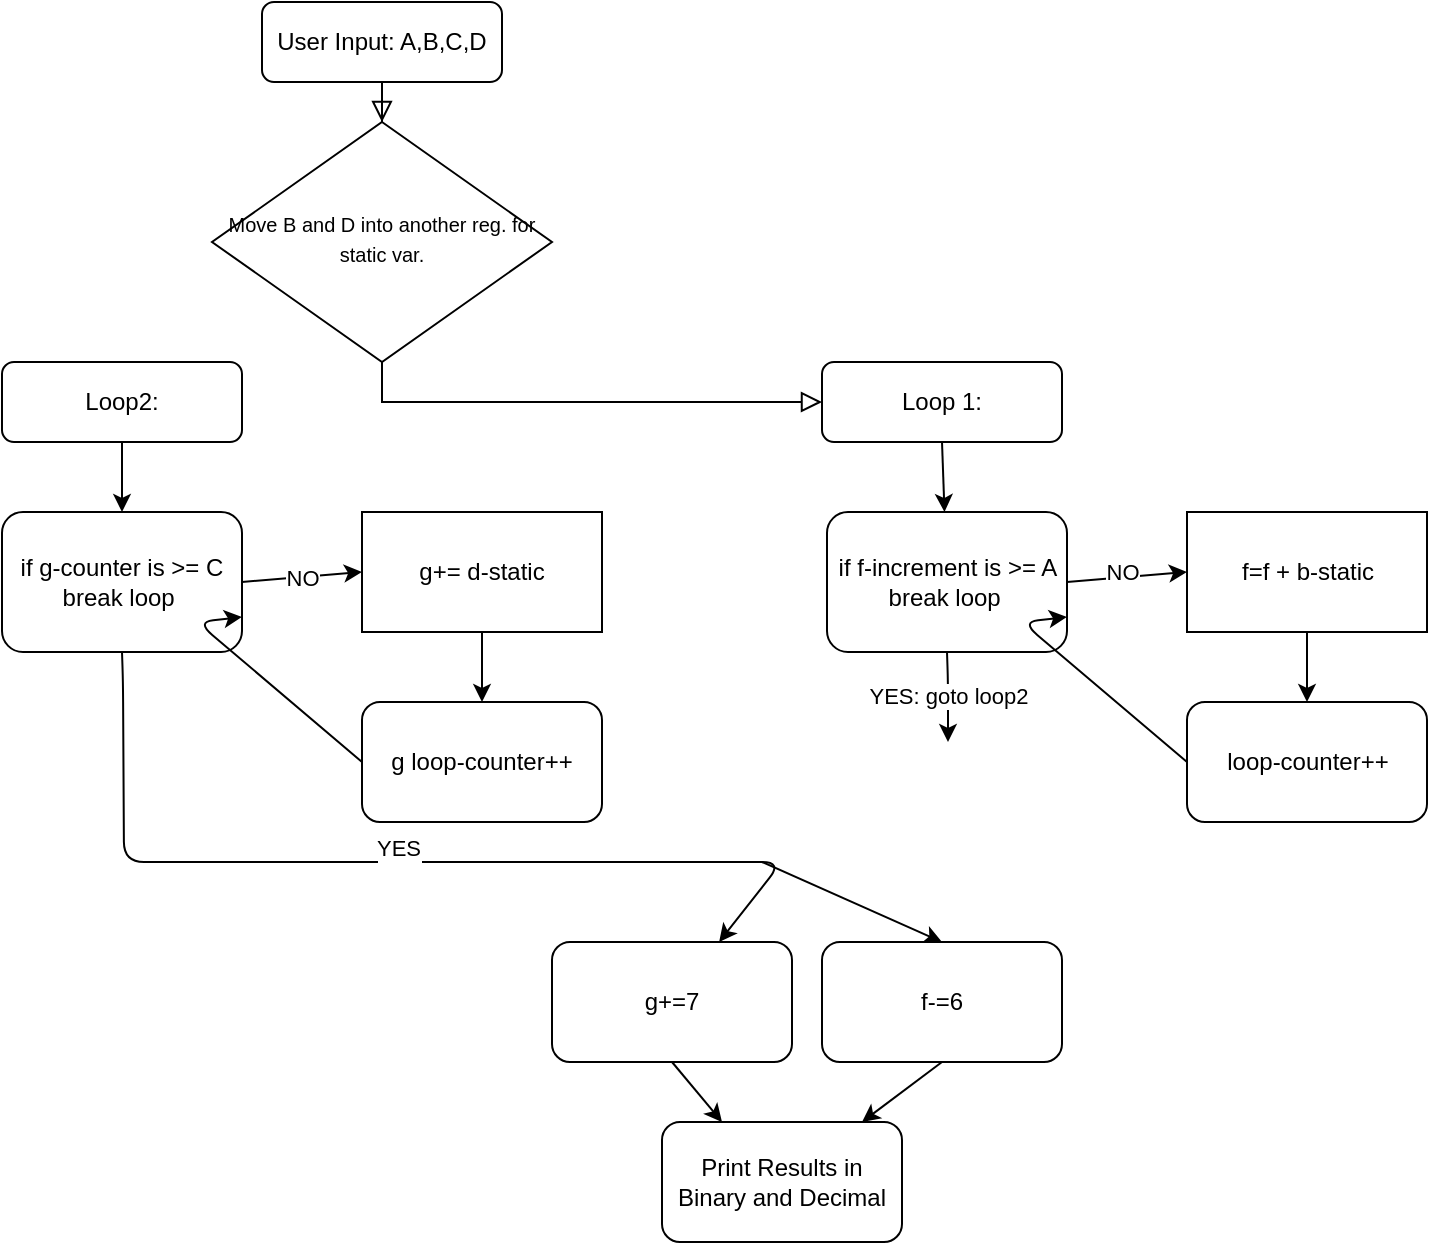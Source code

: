<mxfile version="12.6.6" type="github"><diagram id="C5RBs43oDa-KdzZeNtuy" name="Page-1"><mxGraphModel dx="852" dy="295" grid="1" gridSize="10" guides="1" tooltips="1" connect="1" arrows="1" fold="1" page="1" pageScale="1" pageWidth="827" pageHeight="1169" math="0" shadow="0"><root><mxCell id="WIyWlLk6GJQsqaUBKTNV-0"/><mxCell id="WIyWlLk6GJQsqaUBKTNV-1" parent="WIyWlLk6GJQsqaUBKTNV-0"/><mxCell id="WIyWlLk6GJQsqaUBKTNV-2" value="" style="rounded=0;html=1;jettySize=auto;orthogonalLoop=1;fontSize=11;endArrow=block;endFill=0;endSize=8;strokeWidth=1;shadow=0;labelBackgroundColor=none;edgeStyle=orthogonalEdgeStyle;" parent="WIyWlLk6GJQsqaUBKTNV-1" source="WIyWlLk6GJQsqaUBKTNV-3" target="WIyWlLk6GJQsqaUBKTNV-6" edge="1"><mxGeometry relative="1" as="geometry"/></mxCell><mxCell id="WIyWlLk6GJQsqaUBKTNV-3" value="User Input: A,B,C,D" style="rounded=1;whiteSpace=wrap;html=1;fontSize=12;glass=0;strokeWidth=1;shadow=0;" parent="WIyWlLk6GJQsqaUBKTNV-1" vertex="1"><mxGeometry x="160" y="80" width="120" height="40" as="geometry"/></mxCell><mxCell id="WIyWlLk6GJQsqaUBKTNV-5" value="" style="edgeStyle=orthogonalEdgeStyle;rounded=0;html=1;jettySize=auto;orthogonalLoop=1;fontSize=11;endArrow=block;endFill=0;endSize=8;strokeWidth=1;shadow=0;labelBackgroundColor=none;exitX=0.5;exitY=1;exitDx=0;exitDy=0;" parent="WIyWlLk6GJQsqaUBKTNV-1" source="WIyWlLk6GJQsqaUBKTNV-6" target="WIyWlLk6GJQsqaUBKTNV-7" edge="1"><mxGeometry y="10" relative="1" as="geometry"><mxPoint as="offset"/><mxPoint x="42.5" y="330" as="sourcePoint"/><Array as="points"><mxPoint x="220" y="280"/><mxPoint x="300" y="280"/></Array></mxGeometry></mxCell><mxCell id="WIyWlLk6GJQsqaUBKTNV-6" value="&lt;font style=&quot;font-size: 10px&quot;&gt;Move B and D into another reg. for static var.&lt;/font&gt;" style="rhombus;whiteSpace=wrap;html=1;shadow=0;fontFamily=Helvetica;fontSize=12;align=center;strokeWidth=1;spacing=6;spacingTop=-4;" parent="WIyWlLk6GJQsqaUBKTNV-1" vertex="1"><mxGeometry x="135" y="140" width="170" height="120" as="geometry"/></mxCell><mxCell id="WIyWlLk6GJQsqaUBKTNV-7" value="Loop 1:" style="rounded=1;whiteSpace=wrap;html=1;fontSize=12;glass=0;strokeWidth=1;shadow=0;" parent="WIyWlLk6GJQsqaUBKTNV-1" vertex="1"><mxGeometry x="440" y="260" width="120" height="40" as="geometry"/></mxCell><mxCell id="7ej-nBAIV5by-r2BY7kF-0" value="" style="endArrow=classic;html=1;exitX=0.5;exitY=1;exitDx=0;exitDy=0;" edge="1" parent="WIyWlLk6GJQsqaUBKTNV-1" source="WIyWlLk6GJQsqaUBKTNV-7" target="7ej-nBAIV5by-r2BY7kF-1"><mxGeometry width="50" height="50" relative="1" as="geometry"><mxPoint x="77.5" y="420" as="sourcePoint"/><mxPoint x="337.5" y="340" as="targetPoint"/></mxGeometry></mxCell><mxCell id="7ej-nBAIV5by-r2BY7kF-1" value="if f-increment is &amp;gt;= A&lt;br&gt;break loop&amp;nbsp;" style="rounded=1;whiteSpace=wrap;html=1;" vertex="1" parent="WIyWlLk6GJQsqaUBKTNV-1"><mxGeometry x="442.5" y="335" width="120" height="70" as="geometry"/></mxCell><mxCell id="7ej-nBAIV5by-r2BY7kF-6" value="f=f + b-static" style="rounded=0;whiteSpace=wrap;html=1;" vertex="1" parent="WIyWlLk6GJQsqaUBKTNV-1"><mxGeometry x="622.5" y="335" width="120" height="60" as="geometry"/></mxCell><mxCell id="7ej-nBAIV5by-r2BY7kF-7" value="" style="endArrow=classic;html=1;exitX=0.5;exitY=1;exitDx=0;exitDy=0;" edge="1" parent="WIyWlLk6GJQsqaUBKTNV-1" source="7ej-nBAIV5by-r2BY7kF-6" target="7ej-nBAIV5by-r2BY7kF-8"><mxGeometry width="50" height="50" relative="1" as="geometry"><mxPoint x="600" y="430" as="sourcePoint"/><mxPoint x="620" y="430" as="targetPoint"/></mxGeometry></mxCell><mxCell id="7ej-nBAIV5by-r2BY7kF-8" value="loop-counter++" style="rounded=1;whiteSpace=wrap;html=1;" vertex="1" parent="WIyWlLk6GJQsqaUBKTNV-1"><mxGeometry x="622.5" y="430" width="120" height="60" as="geometry"/></mxCell><mxCell id="7ej-nBAIV5by-r2BY7kF-9" value="" style="endArrow=classic;html=1;exitX=0;exitY=0.5;exitDx=0;exitDy=0;entryX=1;entryY=0.75;entryDx=0;entryDy=0;" edge="1" parent="WIyWlLk6GJQsqaUBKTNV-1" source="7ej-nBAIV5by-r2BY7kF-8" target="7ej-nBAIV5by-r2BY7kF-1"><mxGeometry width="50" height="50" relative="1" as="geometry"><mxPoint x="260" y="600" as="sourcePoint"/><mxPoint x="310" y="550" as="targetPoint"/><Array as="points"><mxPoint x="540" y="390"/></Array></mxGeometry></mxCell><mxCell id="7ej-nBAIV5by-r2BY7kF-20" value="NO&lt;br&gt;" style="endArrow=classic;html=1;exitX=1;exitY=0.5;exitDx=0;exitDy=0;entryX=0;entryY=0.5;entryDx=0;entryDy=0;" edge="1" parent="WIyWlLk6GJQsqaUBKTNV-1" source="7ej-nBAIV5by-r2BY7kF-1" target="7ej-nBAIV5by-r2BY7kF-6"><mxGeometry x="-0.076" y="3" width="50" height="50" relative="1" as="geometry"><mxPoint x="410" y="560" as="sourcePoint"/><mxPoint x="460" y="510" as="targetPoint"/><Array as="points"/><mxPoint as="offset"/></mxGeometry></mxCell><mxCell id="7ej-nBAIV5by-r2BY7kF-21" value="YES: goto loop2" style="endArrow=classic;html=1;exitX=0.5;exitY=1;exitDx=0;exitDy=0;" edge="1" parent="WIyWlLk6GJQsqaUBKTNV-1" source="7ej-nBAIV5by-r2BY7kF-1"><mxGeometry width="50" height="50" relative="1" as="geometry"><mxPoint x="340" y="560" as="sourcePoint"/><mxPoint x="503" y="450" as="targetPoint"/><Array as="points"><mxPoint x="503" y="420"/></Array></mxGeometry></mxCell><mxCell id="7ej-nBAIV5by-r2BY7kF-23" value="Loop2:" style="rounded=1;whiteSpace=wrap;html=1;fontSize=12;glass=0;strokeWidth=1;shadow=0;" vertex="1" parent="WIyWlLk6GJQsqaUBKTNV-1"><mxGeometry x="30" y="260" width="120" height="40" as="geometry"/></mxCell><mxCell id="7ej-nBAIV5by-r2BY7kF-25" value="if g-counter is &amp;gt;= C&lt;br&gt;break loop&amp;nbsp;" style="rounded=1;whiteSpace=wrap;html=1;" vertex="1" parent="WIyWlLk6GJQsqaUBKTNV-1"><mxGeometry x="30" y="335" width="120" height="70" as="geometry"/></mxCell><mxCell id="7ej-nBAIV5by-r2BY7kF-26" value="g+= d-static" style="rounded=0;whiteSpace=wrap;html=1;" vertex="1" parent="WIyWlLk6GJQsqaUBKTNV-1"><mxGeometry x="210" y="335" width="120" height="60" as="geometry"/></mxCell><mxCell id="7ej-nBAIV5by-r2BY7kF-27" value="" style="endArrow=classic;html=1;exitX=0.5;exitY=1;exitDx=0;exitDy=0;" edge="1" source="7ej-nBAIV5by-r2BY7kF-26" parent="WIyWlLk6GJQsqaUBKTNV-1"><mxGeometry width="50" height="50" relative="1" as="geometry"><mxPoint x="187.5" y="430" as="sourcePoint"/><mxPoint x="270" y="430" as="targetPoint"/></mxGeometry></mxCell><mxCell id="7ej-nBAIV5by-r2BY7kF-28" value="" style="endArrow=classic;html=1;exitX=0;exitY=0.5;exitDx=0;exitDy=0;entryX=1;entryY=0.75;entryDx=0;entryDy=0;" edge="1" target="7ej-nBAIV5by-r2BY7kF-25" parent="WIyWlLk6GJQsqaUBKTNV-1"><mxGeometry width="50" height="50" relative="1" as="geometry"><mxPoint x="210" y="460" as="sourcePoint"/><mxPoint x="-102.5" y="550" as="targetPoint"/><Array as="points"><mxPoint x="127.5" y="390"/></Array></mxGeometry></mxCell><mxCell id="7ej-nBAIV5by-r2BY7kF-29" value="NO" style="endArrow=classic;html=1;exitX=1;exitY=0.5;exitDx=0;exitDy=0;entryX=0;entryY=0.5;entryDx=0;entryDy=0;" edge="1" source="7ej-nBAIV5by-r2BY7kF-25" target="7ej-nBAIV5by-r2BY7kF-26" parent="WIyWlLk6GJQsqaUBKTNV-1"><mxGeometry width="50" height="50" relative="1" as="geometry"><mxPoint x="-2.5" y="560" as="sourcePoint"/><mxPoint x="47.5" y="510" as="targetPoint"/></mxGeometry></mxCell><mxCell id="7ej-nBAIV5by-r2BY7kF-30" value="YES&lt;br&gt;&lt;br&gt;" style="endArrow=classic;html=1;exitX=0.5;exitY=1;exitDx=0;exitDy=0;" edge="1" source="7ej-nBAIV5by-r2BY7kF-25" parent="WIyWlLk6GJQsqaUBKTNV-1" target="7ej-nBAIV5by-r2BY7kF-34"><mxGeometry width="50" height="50" relative="1" as="geometry"><mxPoint x="-72.5" y="560" as="sourcePoint"/><mxPoint x="420" y="560" as="targetPoint"/><Array as="points"><mxPoint x="90.5" y="420"/><mxPoint x="91" y="510"/><mxPoint x="260" y="510"/><mxPoint x="420" y="510"/></Array></mxGeometry></mxCell><mxCell id="7ej-nBAIV5by-r2BY7kF-31" value="" style="endArrow=classic;html=1;exitX=0.5;exitY=1;exitDx=0;exitDy=0;entryX=0.5;entryY=0;entryDx=0;entryDy=0;" edge="1" parent="WIyWlLk6GJQsqaUBKTNV-1" source="7ej-nBAIV5by-r2BY7kF-23" target="7ej-nBAIV5by-r2BY7kF-25"><mxGeometry width="50" height="50" relative="1" as="geometry"><mxPoint x="30" y="560" as="sourcePoint"/><mxPoint x="80" y="510" as="targetPoint"/></mxGeometry></mxCell><mxCell id="7ej-nBAIV5by-r2BY7kF-32" value="g loop-counter++" style="rounded=1;whiteSpace=wrap;html=1;" vertex="1" parent="WIyWlLk6GJQsqaUBKTNV-1"><mxGeometry x="210" y="430" width="120" height="60" as="geometry"/></mxCell><mxCell id="7ej-nBAIV5by-r2BY7kF-34" value="g+=7" style="rounded=1;whiteSpace=wrap;html=1;" vertex="1" parent="WIyWlLk6GJQsqaUBKTNV-1"><mxGeometry x="305" y="550" width="120" height="60" as="geometry"/></mxCell><mxCell id="7ej-nBAIV5by-r2BY7kF-35" value="f-=6" style="rounded=1;whiteSpace=wrap;html=1;" vertex="1" parent="WIyWlLk6GJQsqaUBKTNV-1"><mxGeometry x="440" y="550" width="120" height="60" as="geometry"/></mxCell><mxCell id="7ej-nBAIV5by-r2BY7kF-36" value="" style="endArrow=classic;html=1;entryX=0.5;entryY=0;entryDx=0;entryDy=0;" edge="1" parent="WIyWlLk6GJQsqaUBKTNV-1" target="7ej-nBAIV5by-r2BY7kF-35"><mxGeometry width="50" height="50" relative="1" as="geometry"><mxPoint x="410" y="510" as="sourcePoint"/><mxPoint x="70" y="630" as="targetPoint"/></mxGeometry></mxCell><mxCell id="7ej-nBAIV5by-r2BY7kF-37" value="" style="endArrow=classic;html=1;exitX=0.5;exitY=1;exitDx=0;exitDy=0;entryX=0.25;entryY=0;entryDx=0;entryDy=0;" edge="1" parent="WIyWlLk6GJQsqaUBKTNV-1" source="7ej-nBAIV5by-r2BY7kF-34" target="7ej-nBAIV5by-r2BY7kF-39"><mxGeometry width="50" height="50" relative="1" as="geometry"><mxPoint x="20" y="680" as="sourcePoint"/><mxPoint x="420" y="670" as="targetPoint"/></mxGeometry></mxCell><mxCell id="7ej-nBAIV5by-r2BY7kF-38" value="" style="endArrow=classic;html=1;exitX=0.5;exitY=1;exitDx=0;exitDy=0;" edge="1" parent="WIyWlLk6GJQsqaUBKTNV-1" source="7ej-nBAIV5by-r2BY7kF-35" target="7ej-nBAIV5by-r2BY7kF-39"><mxGeometry width="50" height="50" relative="1" as="geometry"><mxPoint x="20" y="750" as="sourcePoint"/><mxPoint x="420" y="670" as="targetPoint"/></mxGeometry></mxCell><mxCell id="7ej-nBAIV5by-r2BY7kF-39" value="Print Results in Binary and Decimal" style="rounded=1;whiteSpace=wrap;html=1;" vertex="1" parent="WIyWlLk6GJQsqaUBKTNV-1"><mxGeometry x="360" y="640" width="120" height="60" as="geometry"/></mxCell></root></mxGraphModel></diagram></mxfile>